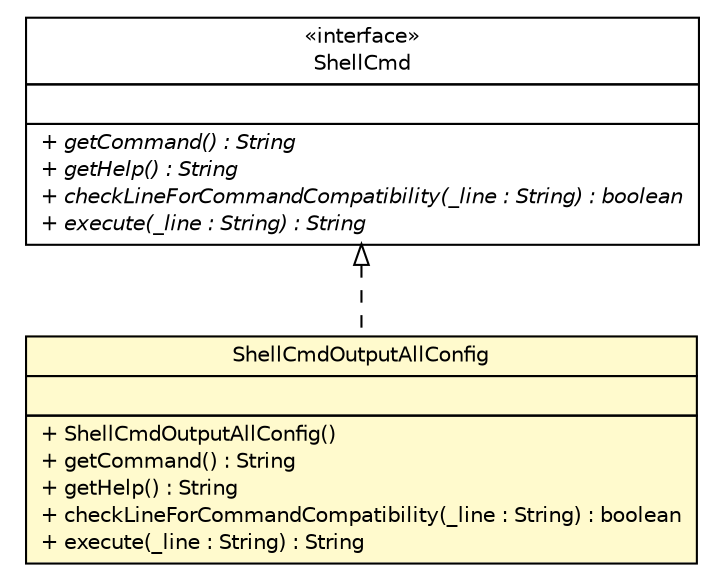 #!/usr/local/bin/dot
#
# Class diagram 
# Generated by UMLGraph version 5.1 (http://www.umlgraph.org/)
#

digraph G {
	edge [fontname="Helvetica",fontsize=10,labelfontname="Helvetica",labelfontsize=10];
	node [fontname="Helvetica",fontsize=10,shape=plaintext];
	nodesep=0.25;
	ranksep=0.5;
	// com.connectlife.coreserver.console.ShellCmdOutputAllConfig
	c2326 [label=<<table title="com.connectlife.coreserver.console.ShellCmdOutputAllConfig" border="0" cellborder="1" cellspacing="0" cellpadding="2" port="p" bgcolor="lemonChiffon" href="./ShellCmdOutputAllConfig.html">
		<tr><td><table border="0" cellspacing="0" cellpadding="1">
<tr><td align="center" balign="center"> ShellCmdOutputAllConfig </td></tr>
		</table></td></tr>
		<tr><td><table border="0" cellspacing="0" cellpadding="1">
<tr><td align="left" balign="left">  </td></tr>
		</table></td></tr>
		<tr><td><table border="0" cellspacing="0" cellpadding="1">
<tr><td align="left" balign="left"> + ShellCmdOutputAllConfig() </td></tr>
<tr><td align="left" balign="left"> + getCommand() : String </td></tr>
<tr><td align="left" balign="left"> + getHelp() : String </td></tr>
<tr><td align="left" balign="left"> + checkLineForCommandCompatibility(_line : String) : boolean </td></tr>
<tr><td align="left" balign="left"> + execute(_line : String) : String </td></tr>
		</table></td></tr>
		</table>>, fontname="Helvetica", fontcolor="black", fontsize=10.0];
	// com.connectlife.coreserver.console.ShellCmd
	c2333 [label=<<table title="com.connectlife.coreserver.console.ShellCmd" border="0" cellborder="1" cellspacing="0" cellpadding="2" port="p" href="./ShellCmd.html">
		<tr><td><table border="0" cellspacing="0" cellpadding="1">
<tr><td align="center" balign="center"> &#171;interface&#187; </td></tr>
<tr><td align="center" balign="center"> ShellCmd </td></tr>
		</table></td></tr>
		<tr><td><table border="0" cellspacing="0" cellpadding="1">
<tr><td align="left" balign="left">  </td></tr>
		</table></td></tr>
		<tr><td><table border="0" cellspacing="0" cellpadding="1">
<tr><td align="left" balign="left"><font face="Helvetica-Oblique" point-size="10.0"> + getCommand() : String </font></td></tr>
<tr><td align="left" balign="left"><font face="Helvetica-Oblique" point-size="10.0"> + getHelp() : String </font></td></tr>
<tr><td align="left" balign="left"><font face="Helvetica-Oblique" point-size="10.0"> + checkLineForCommandCompatibility(_line : String) : boolean </font></td></tr>
<tr><td align="left" balign="left"><font face="Helvetica-Oblique" point-size="10.0"> + execute(_line : String) : String </font></td></tr>
		</table></td></tr>
		</table>>, fontname="Helvetica", fontcolor="black", fontsize=10.0];
	//com.connectlife.coreserver.console.ShellCmdOutputAllConfig implements com.connectlife.coreserver.console.ShellCmd
	c2333:p -> c2326:p [dir=back,arrowtail=empty,style=dashed];
}

